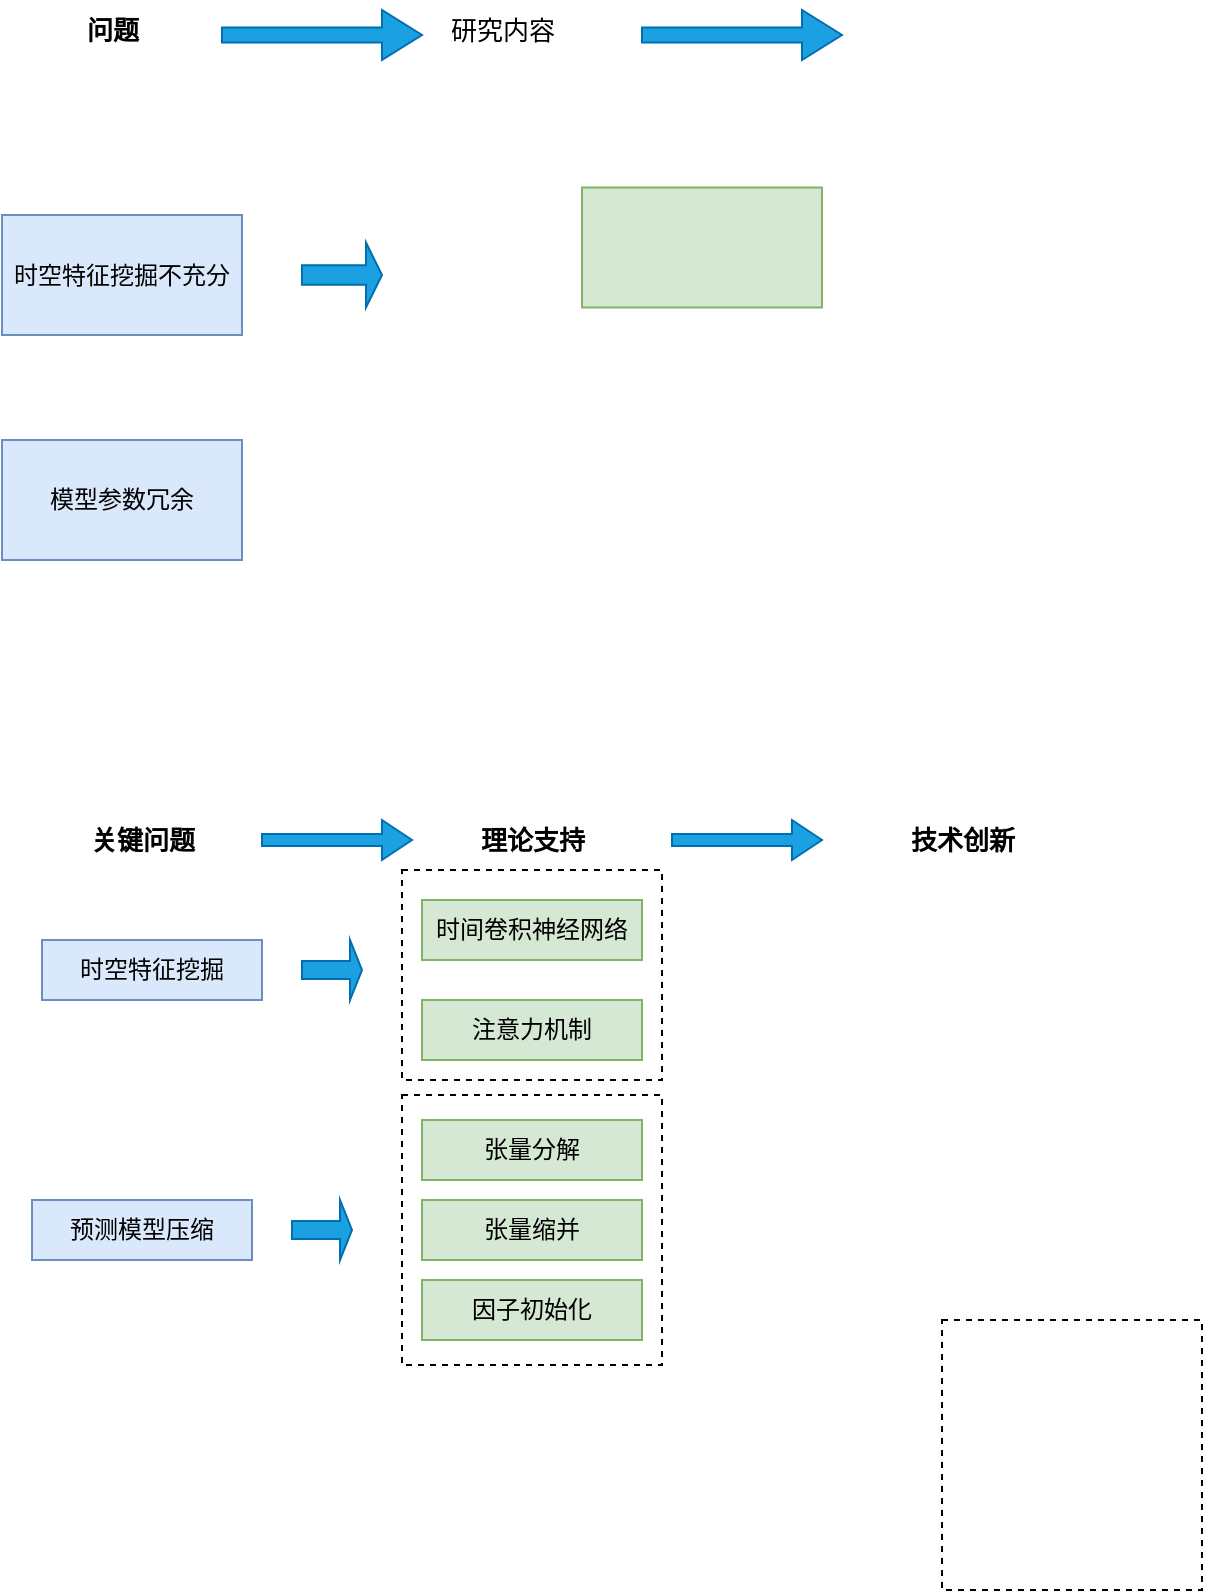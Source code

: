 <mxfile version="20.5.3" type="github">
  <diagram id="NPU_aEP58J2ReD9_5BpP" name="第 1 页">
    <mxGraphModel dx="1375" dy="761" grid="1" gridSize="10" guides="1" tooltips="1" connect="1" arrows="1" fold="1" page="1" pageScale="1" pageWidth="827" pageHeight="1169" math="0" shadow="0">
      <root>
        <mxCell id="0" />
        <mxCell id="1" parent="0" />
        <mxCell id="WZ7j747DOy_lru5aS8Ee-1" value="模型参数冗余" style="rounded=0;whiteSpace=wrap;html=1;fillColor=#dae8fc;strokeColor=#6c8ebf;" vertex="1" parent="1">
          <mxGeometry x="130" y="400" width="120" height="60" as="geometry" />
        </mxCell>
        <mxCell id="WZ7j747DOy_lru5aS8Ee-2" value="&lt;font style=&quot;font-size: 13px;&quot; face=&quot;Lucida Console&quot;&gt;&lt;b&gt;问题&lt;/b&gt;&lt;/font&gt;" style="text;html=1;align=center;verticalAlign=middle;resizable=0;points=[];autosize=1;strokeColor=none;fillColor=none;" vertex="1" parent="1">
          <mxGeometry x="160" y="180" width="50" height="30" as="geometry" />
        </mxCell>
        <mxCell id="WZ7j747DOy_lru5aS8Ee-3" value="时空特征挖掘不充分" style="rounded=0;whiteSpace=wrap;html=1;fillColor=#dae8fc;strokeColor=#6c8ebf;" vertex="1" parent="1">
          <mxGeometry x="130" y="287.5" width="120" height="60" as="geometry" />
        </mxCell>
        <mxCell id="WZ7j747DOy_lru5aS8Ee-6" value="研究内容" style="text;html=1;align=center;verticalAlign=middle;resizable=0;points=[];autosize=1;strokeColor=none;fillColor=none;fontSize=13;fontFamily=Lucida Console;" vertex="1" parent="1">
          <mxGeometry x="340" y="180" width="80" height="30" as="geometry" />
        </mxCell>
        <mxCell id="WZ7j747DOy_lru5aS8Ee-8" value="" style="shape=singleArrow;whiteSpace=wrap;html=1;fontFamily=Lucida Console;fontSize=13;fillColor=#1ba1e2;fontColor=#ffffff;strokeColor=#006EAF;" vertex="1" parent="1">
          <mxGeometry x="240" y="185" width="100" height="25" as="geometry" />
        </mxCell>
        <mxCell id="WZ7j747DOy_lru5aS8Ee-10" value="" style="shape=singleArrow;whiteSpace=wrap;html=1;fontFamily=Lucida Console;fontSize=13;fillColor=#1ba1e2;fontColor=#ffffff;strokeColor=#006EAF;" vertex="1" parent="1">
          <mxGeometry x="450" y="185" width="100" height="25" as="geometry" />
        </mxCell>
        <mxCell id="WZ7j747DOy_lru5aS8Ee-11" value="" style="shape=singleArrow;whiteSpace=wrap;html=1;fontFamily=Lucida Console;fontSize=13;fillColor=#1ba1e2;fontColor=#ffffff;strokeColor=#006EAF;" vertex="1" parent="1">
          <mxGeometry x="280" y="301.25" width="40" height="32.5" as="geometry" />
        </mxCell>
        <mxCell id="WZ7j747DOy_lru5aS8Ee-12" value="" style="rounded=0;whiteSpace=wrap;html=1;fontFamily=Lucida Console;fontSize=13;fillColor=#d5e8d4;strokeColor=#82b366;" vertex="1" parent="1">
          <mxGeometry x="420" y="273.75" width="120" height="60" as="geometry" />
        </mxCell>
        <mxCell id="WZ7j747DOy_lru5aS8Ee-13" value="时空特征挖掘" style="rounded=0;whiteSpace=wrap;html=1;fillColor=#dae8fc;strokeColor=#6c8ebf;" vertex="1" parent="1">
          <mxGeometry x="150" y="650" width="110" height="30" as="geometry" />
        </mxCell>
        <mxCell id="WZ7j747DOy_lru5aS8Ee-14" value="&lt;b&gt;关键问题&lt;/b&gt;" style="text;html=1;align=center;verticalAlign=middle;resizable=0;points=[];autosize=1;strokeColor=none;fillColor=none;fontSize=13;fontFamily=Lucida Console;" vertex="1" parent="1">
          <mxGeometry x="160" y="585" width="80" height="30" as="geometry" />
        </mxCell>
        <mxCell id="WZ7j747DOy_lru5aS8Ee-15" value="预测模型压缩" style="rounded=0;whiteSpace=wrap;html=1;fillColor=#dae8fc;strokeColor=#6c8ebf;" vertex="1" parent="1">
          <mxGeometry x="145" y="780" width="110" height="30" as="geometry" />
        </mxCell>
        <mxCell id="WZ7j747DOy_lru5aS8Ee-16" value="&lt;b&gt;理论支持&lt;/b&gt;" style="text;html=1;align=center;verticalAlign=middle;resizable=0;points=[];autosize=1;strokeColor=none;fillColor=none;fontSize=13;fontFamily=Lucida Console;" vertex="1" parent="1">
          <mxGeometry x="355" y="585" width="80" height="30" as="geometry" />
        </mxCell>
        <mxCell id="WZ7j747DOy_lru5aS8Ee-18" value="时间卷积神经网络" style="rounded=0;whiteSpace=wrap;html=1;fillColor=#d5e8d4;strokeColor=#82b366;" vertex="1" parent="1">
          <mxGeometry x="340" y="630" width="110" height="30" as="geometry" />
        </mxCell>
        <mxCell id="WZ7j747DOy_lru5aS8Ee-19" value="注意力机制" style="rounded=0;whiteSpace=wrap;html=1;fillColor=#d5e8d4;strokeColor=#82b366;" vertex="1" parent="1">
          <mxGeometry x="340" y="680" width="110" height="30" as="geometry" />
        </mxCell>
        <mxCell id="WZ7j747DOy_lru5aS8Ee-20" value="&lt;b&gt;技术创新&lt;/b&gt;" style="text;html=1;align=center;verticalAlign=middle;resizable=0;points=[];autosize=1;strokeColor=none;fillColor=none;fontSize=13;fontFamily=Lucida Console;" vertex="1" parent="1">
          <mxGeometry x="570" y="585" width="80" height="30" as="geometry" />
        </mxCell>
        <mxCell id="WZ7j747DOy_lru5aS8Ee-21" value="" style="shape=singleArrow;whiteSpace=wrap;html=1;fontFamily=Lucida Console;fontSize=13;fillColor=#1ba1e2;fontColor=#ffffff;strokeColor=#006EAF;" vertex="1" parent="1">
          <mxGeometry x="260" y="590" width="75" height="20" as="geometry" />
        </mxCell>
        <mxCell id="WZ7j747DOy_lru5aS8Ee-23" value="" style="shape=singleArrow;whiteSpace=wrap;html=1;fontFamily=Lucida Console;fontSize=13;fillColor=#1ba1e2;fontColor=#ffffff;strokeColor=#006EAF;" vertex="1" parent="1">
          <mxGeometry x="465" y="590" width="75" height="20" as="geometry" />
        </mxCell>
        <mxCell id="WZ7j747DOy_lru5aS8Ee-25" value="张量分解" style="rounded=0;whiteSpace=wrap;html=1;fillColor=#d5e8d4;strokeColor=#82b366;" vertex="1" parent="1">
          <mxGeometry x="340" y="740" width="110" height="30" as="geometry" />
        </mxCell>
        <mxCell id="WZ7j747DOy_lru5aS8Ee-26" value="张量缩并" style="rounded=0;whiteSpace=wrap;html=1;fillColor=#d5e8d4;strokeColor=#82b366;" vertex="1" parent="1">
          <mxGeometry x="340" y="780" width="110" height="30" as="geometry" />
        </mxCell>
        <mxCell id="WZ7j747DOy_lru5aS8Ee-27" value="因子初始化" style="rounded=0;whiteSpace=wrap;html=1;fillColor=#d5e8d4;strokeColor=#82b366;" vertex="1" parent="1">
          <mxGeometry x="340" y="820" width="110" height="30" as="geometry" />
        </mxCell>
        <mxCell id="WZ7j747DOy_lru5aS8Ee-28" value="" style="rounded=0;whiteSpace=wrap;html=1;fontFamily=Lucida Console;fontSize=13;dashed=1;fillColor=none;" vertex="1" parent="1">
          <mxGeometry x="330" y="727.5" width="130" height="135" as="geometry" />
        </mxCell>
        <mxCell id="WZ7j747DOy_lru5aS8Ee-29" value="" style="rounded=0;whiteSpace=wrap;html=1;fontFamily=Lucida Console;fontSize=13;dashed=1;fillColor=none;" vertex="1" parent="1">
          <mxGeometry x="330" y="615" width="130" height="105" as="geometry" />
        </mxCell>
        <mxCell id="WZ7j747DOy_lru5aS8Ee-30" value="" style="shape=singleArrow;whiteSpace=wrap;html=1;fontFamily=Lucida Console;fontSize=13;fillColor=#1ba1e2;fontColor=#ffffff;strokeColor=#006EAF;" vertex="1" parent="1">
          <mxGeometry x="280" y="650" width="30" height="30" as="geometry" />
        </mxCell>
        <mxCell id="WZ7j747DOy_lru5aS8Ee-31" value="" style="shape=singleArrow;whiteSpace=wrap;html=1;fontFamily=Lucida Console;fontSize=13;fillColor=#1ba1e2;fontColor=#ffffff;strokeColor=#006EAF;" vertex="1" parent="1">
          <mxGeometry x="275" y="780" width="30" height="30" as="geometry" />
        </mxCell>
        <mxCell id="WZ7j747DOy_lru5aS8Ee-32" value="" style="rounded=0;whiteSpace=wrap;html=1;fontFamily=Lucida Console;fontSize=13;dashed=1;fillColor=none;" vertex="1" parent="1">
          <mxGeometry x="600" y="840" width="130" height="135" as="geometry" />
        </mxCell>
      </root>
    </mxGraphModel>
  </diagram>
</mxfile>
